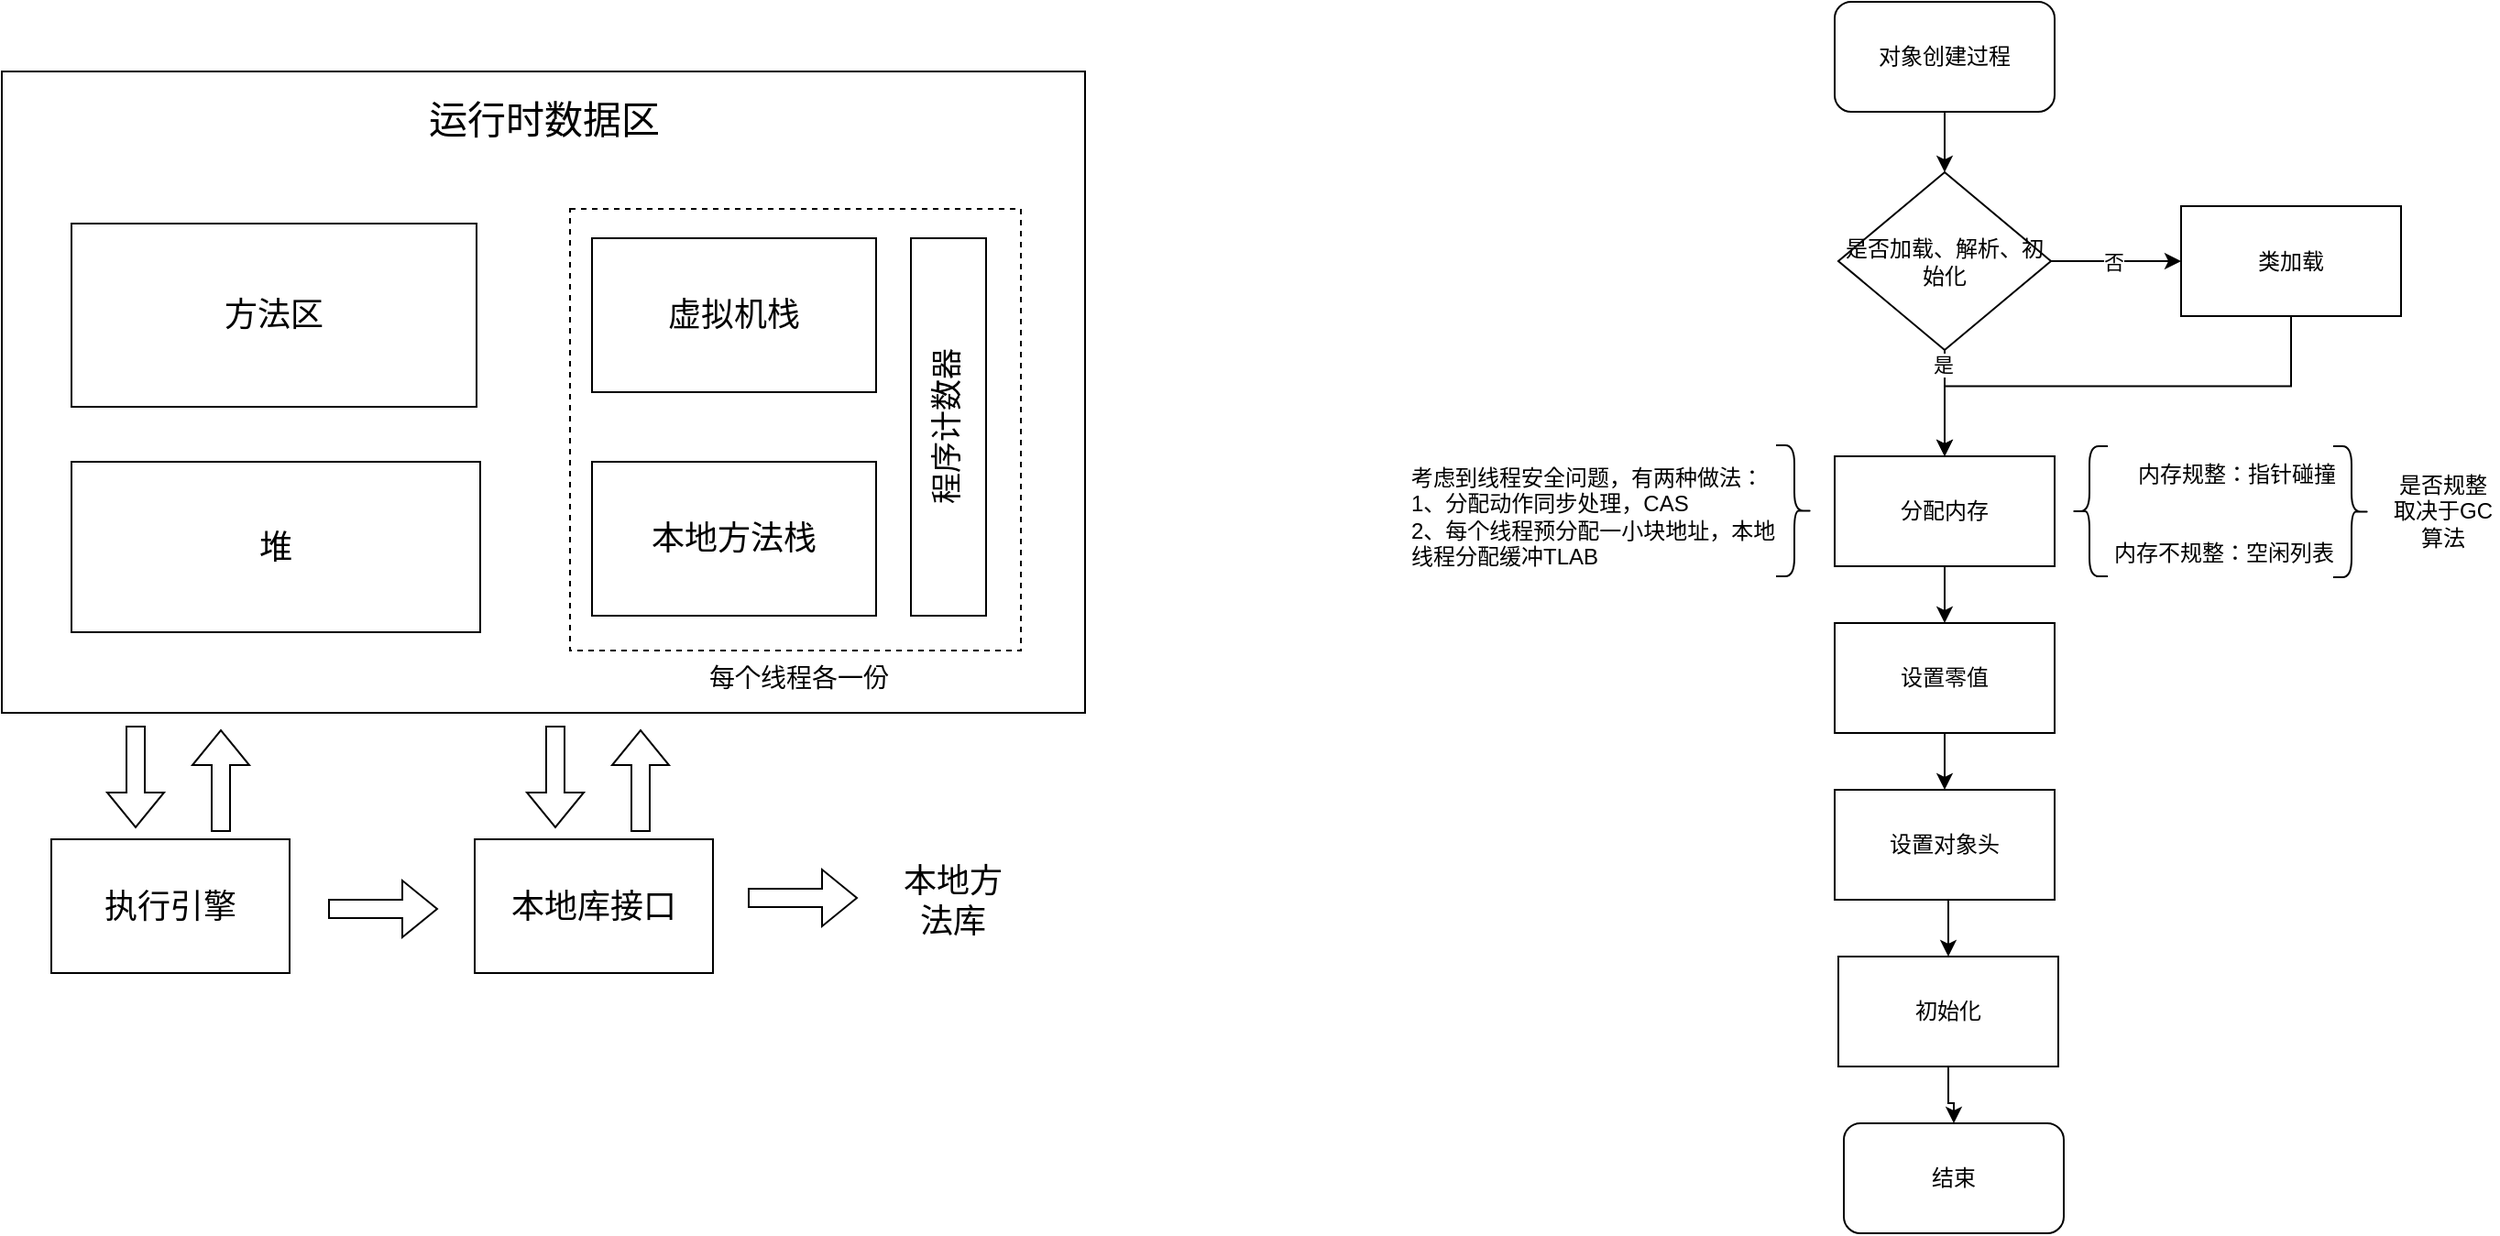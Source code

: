 <mxfile version="24.8.6">
  <diagram name="第 1 页" id="gCJ-1plTchgJcWGSmKfE">
    <mxGraphModel dx="2474" dy="1506" grid="0" gridSize="10" guides="1" tooltips="1" connect="1" arrows="1" fold="1" page="0" pageScale="1" pageWidth="827" pageHeight="1169" math="0" shadow="0">
      <root>
        <mxCell id="0" />
        <mxCell id="1" parent="0" />
        <mxCell id="5R-QOPwpoOVISheIo97F-1" value="" style="rounded=0;whiteSpace=wrap;html=1;" parent="1" vertex="1">
          <mxGeometry x="-226" y="-258" width="591" height="350" as="geometry" />
        </mxCell>
        <mxCell id="5R-QOPwpoOVISheIo97F-2" value="方法区" style="rounded=0;whiteSpace=wrap;html=1;fontSize=18;" parent="1" vertex="1">
          <mxGeometry x="-188" y="-175" width="221" height="100" as="geometry" />
        </mxCell>
        <mxCell id="5R-QOPwpoOVISheIo97F-3" value="&lt;font style=&quot;font-size: 21px;&quot;&gt;运行时数据区&lt;/font&gt;" style="text;html=1;align=center;verticalAlign=middle;whiteSpace=wrap;rounded=0;" parent="1" vertex="1">
          <mxGeometry x="-61.5" y="-247" width="262" height="30" as="geometry" />
        </mxCell>
        <mxCell id="5R-QOPwpoOVISheIo97F-4" value="堆" style="rounded=0;whiteSpace=wrap;html=1;fontSize=18;" parent="1" vertex="1">
          <mxGeometry x="-188" y="-45" width="223" height="93" as="geometry" />
        </mxCell>
        <mxCell id="5R-QOPwpoOVISheIo97F-5" value="虚拟机栈" style="rounded=0;whiteSpace=wrap;html=1;fontSize=18;" parent="1" vertex="1">
          <mxGeometry x="96" y="-167" width="155" height="84" as="geometry" />
        </mxCell>
        <mxCell id="5R-QOPwpoOVISheIo97F-6" value="本地方法栈" style="rounded=0;whiteSpace=wrap;html=1;fontSize=18;" parent="1" vertex="1">
          <mxGeometry x="96" y="-45" width="155" height="84" as="geometry" />
        </mxCell>
        <mxCell id="5R-QOPwpoOVISheIo97F-7" value="程序计数器" style="rounded=0;whiteSpace=wrap;html=1;horizontal=0;verticalAlign=middle;rotation=0;fontSize=17;" parent="1" vertex="1">
          <mxGeometry x="270" y="-167" width="41" height="206" as="geometry" />
        </mxCell>
        <mxCell id="5R-QOPwpoOVISheIo97F-8" value="" style="rounded=0;whiteSpace=wrap;html=1;fillColor=none;dashed=1;" parent="1" vertex="1">
          <mxGeometry x="84" y="-183" width="246" height="241" as="geometry" />
        </mxCell>
        <mxCell id="5R-QOPwpoOVISheIo97F-9" value="每个线程各一份" style="text;html=1;align=center;verticalAlign=middle;whiteSpace=wrap;rounded=0;fontSize=14;textShadow=0;labelBackgroundColor=none;labelBorderColor=none;" parent="1" vertex="1">
          <mxGeometry x="125" y="58" width="168" height="30" as="geometry" />
        </mxCell>
        <mxCell id="5R-QOPwpoOVISheIo97F-10" value="执行引擎" style="rounded=0;whiteSpace=wrap;html=1;fontSize=18;" parent="1" vertex="1">
          <mxGeometry x="-199" y="161" width="130" height="73" as="geometry" />
        </mxCell>
        <mxCell id="5R-QOPwpoOVISheIo97F-11" value="本地库接口" style="rounded=0;whiteSpace=wrap;html=1;fontSize=18;" parent="1" vertex="1">
          <mxGeometry x="32" y="161" width="130" height="73" as="geometry" />
        </mxCell>
        <mxCell id="5R-QOPwpoOVISheIo97F-12" value="" style="shape=flexArrow;endArrow=classic;html=1;rounded=0;" parent="1" edge="1">
          <mxGeometry width="50" height="50" relative="1" as="geometry">
            <mxPoint x="-48" y="199" as="sourcePoint" />
            <mxPoint x="12" y="199" as="targetPoint" />
          </mxGeometry>
        </mxCell>
        <mxCell id="5R-QOPwpoOVISheIo97F-13" value="" style="shape=flexArrow;endArrow=classic;html=1;rounded=0;" parent="1" edge="1">
          <mxGeometry width="50" height="50" relative="1" as="geometry">
            <mxPoint x="-153" y="99" as="sourcePoint" />
            <mxPoint x="-153" y="155" as="targetPoint" />
          </mxGeometry>
        </mxCell>
        <mxCell id="5R-QOPwpoOVISheIo97F-14" value="" style="shape=flexArrow;endArrow=classic;html=1;rounded=0;" parent="1" edge="1">
          <mxGeometry width="50" height="50" relative="1" as="geometry">
            <mxPoint x="-106.5" y="157" as="sourcePoint" />
            <mxPoint x="-106.5" y="101" as="targetPoint" />
          </mxGeometry>
        </mxCell>
        <mxCell id="5R-QOPwpoOVISheIo97F-15" value="" style="shape=flexArrow;endArrow=classic;html=1;rounded=0;" parent="1" edge="1">
          <mxGeometry width="50" height="50" relative="1" as="geometry">
            <mxPoint x="76" y="99" as="sourcePoint" />
            <mxPoint x="76" y="155" as="targetPoint" />
          </mxGeometry>
        </mxCell>
        <mxCell id="5R-QOPwpoOVISheIo97F-16" value="" style="shape=flexArrow;endArrow=classic;html=1;rounded=0;" parent="1" edge="1">
          <mxGeometry width="50" height="50" relative="1" as="geometry">
            <mxPoint x="122.5" y="157" as="sourcePoint" />
            <mxPoint x="122.5" y="101" as="targetPoint" />
          </mxGeometry>
        </mxCell>
        <mxCell id="5R-QOPwpoOVISheIo97F-17" value="" style="shape=flexArrow;endArrow=classic;html=1;rounded=0;" parent="1" edge="1">
          <mxGeometry width="50" height="50" relative="1" as="geometry">
            <mxPoint x="181" y="193" as="sourcePoint" />
            <mxPoint x="241" y="193" as="targetPoint" />
          </mxGeometry>
        </mxCell>
        <mxCell id="5R-QOPwpoOVISheIo97F-18" value="本地方法库" style="text;html=1;align=center;verticalAlign=middle;whiteSpace=wrap;rounded=0;fontSize=18;" parent="1" vertex="1">
          <mxGeometry x="263" y="180" width="60" height="30" as="geometry" />
        </mxCell>
        <mxCell id="a0R8h625RDWyRhPN2itE-9" style="edgeStyle=orthogonalEdgeStyle;rounded=0;orthogonalLoop=1;jettySize=auto;html=1;" edge="1" parent="1" source="a0R8h625RDWyRhPN2itE-2" target="a0R8h625RDWyRhPN2itE-4">
          <mxGeometry relative="1" as="geometry" />
        </mxCell>
        <mxCell id="a0R8h625RDWyRhPN2itE-2" value="对象创建过程" style="rounded=1;whiteSpace=wrap;html=1;" vertex="1" parent="1">
          <mxGeometry x="774" y="-296" width="120" height="60" as="geometry" />
        </mxCell>
        <mxCell id="a0R8h625RDWyRhPN2itE-13" style="edgeStyle=orthogonalEdgeStyle;rounded=0;orthogonalLoop=1;jettySize=auto;html=1;exitX=0.5;exitY=1;exitDx=0;exitDy=0;entryX=0.5;entryY=0;entryDx=0;entryDy=0;" edge="1" parent="1" source="a0R8h625RDWyRhPN2itE-3" target="a0R8h625RDWyRhPN2itE-5">
          <mxGeometry relative="1" as="geometry" />
        </mxCell>
        <mxCell id="a0R8h625RDWyRhPN2itE-3" value="分配内存" style="rounded=0;whiteSpace=wrap;html=1;" vertex="1" parent="1">
          <mxGeometry x="774" y="-48" width="120" height="60" as="geometry" />
        </mxCell>
        <mxCell id="a0R8h625RDWyRhPN2itE-10" style="edgeStyle=orthogonalEdgeStyle;rounded=0;orthogonalLoop=1;jettySize=auto;html=1;exitX=1;exitY=0.5;exitDx=0;exitDy=0;entryX=0;entryY=0.5;entryDx=0;entryDy=0;" edge="1" parent="1" source="a0R8h625RDWyRhPN2itE-4" target="a0R8h625RDWyRhPN2itE-8">
          <mxGeometry relative="1" as="geometry" />
        </mxCell>
        <mxCell id="a0R8h625RDWyRhPN2itE-18" value="否" style="edgeLabel;html=1;align=center;verticalAlign=middle;resizable=0;points=[];" vertex="1" connectable="0" parent="a0R8h625RDWyRhPN2itE-10">
          <mxGeometry x="-0.042" y="1" relative="1" as="geometry">
            <mxPoint y="1" as="offset" />
          </mxGeometry>
        </mxCell>
        <mxCell id="a0R8h625RDWyRhPN2itE-12" style="edgeStyle=orthogonalEdgeStyle;rounded=0;orthogonalLoop=1;jettySize=auto;html=1;entryX=0.5;entryY=0;entryDx=0;entryDy=0;" edge="1" parent="1" source="a0R8h625RDWyRhPN2itE-4" target="a0R8h625RDWyRhPN2itE-3">
          <mxGeometry relative="1" as="geometry" />
        </mxCell>
        <mxCell id="a0R8h625RDWyRhPN2itE-19" value="是" style="edgeLabel;html=1;align=center;verticalAlign=middle;resizable=0;points=[];" vertex="1" connectable="0" parent="a0R8h625RDWyRhPN2itE-12">
          <mxGeometry x="-0.724" y="-1" relative="1" as="geometry">
            <mxPoint as="offset" />
          </mxGeometry>
        </mxCell>
        <mxCell id="a0R8h625RDWyRhPN2itE-4" value="是否加载、解析、初始化" style="rhombus;whiteSpace=wrap;html=1;" vertex="1" parent="1">
          <mxGeometry x="776" y="-203" width="116" height="97" as="geometry" />
        </mxCell>
        <mxCell id="a0R8h625RDWyRhPN2itE-14" style="edgeStyle=orthogonalEdgeStyle;rounded=0;orthogonalLoop=1;jettySize=auto;html=1;exitX=0.5;exitY=1;exitDx=0;exitDy=0;entryX=0.5;entryY=0;entryDx=0;entryDy=0;" edge="1" parent="1" source="a0R8h625RDWyRhPN2itE-5" target="a0R8h625RDWyRhPN2itE-6">
          <mxGeometry relative="1" as="geometry" />
        </mxCell>
        <mxCell id="a0R8h625RDWyRhPN2itE-5" value="设置零值" style="rounded=0;whiteSpace=wrap;html=1;" vertex="1" parent="1">
          <mxGeometry x="774" y="43" width="120" height="60" as="geometry" />
        </mxCell>
        <mxCell id="a0R8h625RDWyRhPN2itE-15" style="edgeStyle=orthogonalEdgeStyle;rounded=0;orthogonalLoop=1;jettySize=auto;html=1;exitX=0.5;exitY=1;exitDx=0;exitDy=0;entryX=0.5;entryY=0;entryDx=0;entryDy=0;" edge="1" parent="1" source="a0R8h625RDWyRhPN2itE-6" target="a0R8h625RDWyRhPN2itE-7">
          <mxGeometry relative="1" as="geometry" />
        </mxCell>
        <mxCell id="a0R8h625RDWyRhPN2itE-6" value="设置对象头" style="rounded=0;whiteSpace=wrap;html=1;" vertex="1" parent="1">
          <mxGeometry x="774" y="134" width="120" height="60" as="geometry" />
        </mxCell>
        <mxCell id="a0R8h625RDWyRhPN2itE-17" style="edgeStyle=orthogonalEdgeStyle;rounded=0;orthogonalLoop=1;jettySize=auto;html=1;entryX=0.5;entryY=0;entryDx=0;entryDy=0;" edge="1" parent="1" source="a0R8h625RDWyRhPN2itE-7" target="a0R8h625RDWyRhPN2itE-16">
          <mxGeometry relative="1" as="geometry" />
        </mxCell>
        <mxCell id="a0R8h625RDWyRhPN2itE-7" value="初始化" style="rounded=0;whiteSpace=wrap;html=1;" vertex="1" parent="1">
          <mxGeometry x="776" y="225" width="120" height="60" as="geometry" />
        </mxCell>
        <mxCell id="a0R8h625RDWyRhPN2itE-11" style="edgeStyle=orthogonalEdgeStyle;rounded=0;orthogonalLoop=1;jettySize=auto;html=1;exitX=0.5;exitY=1;exitDx=0;exitDy=0;" edge="1" parent="1" source="a0R8h625RDWyRhPN2itE-8" target="a0R8h625RDWyRhPN2itE-3">
          <mxGeometry relative="1" as="geometry" />
        </mxCell>
        <mxCell id="a0R8h625RDWyRhPN2itE-8" value="类加载" style="rounded=0;whiteSpace=wrap;html=1;" vertex="1" parent="1">
          <mxGeometry x="963" y="-184.5" width="120" height="60" as="geometry" />
        </mxCell>
        <mxCell id="a0R8h625RDWyRhPN2itE-16" value="结束" style="rounded=1;whiteSpace=wrap;html=1;" vertex="1" parent="1">
          <mxGeometry x="779" y="316" width="120" height="60" as="geometry" />
        </mxCell>
        <mxCell id="a0R8h625RDWyRhPN2itE-20" value="" style="shape=curlyBracket;whiteSpace=wrap;html=1;rounded=1;labelPosition=left;verticalLabelPosition=middle;align=right;verticalAlign=middle;" vertex="1" parent="1">
          <mxGeometry x="903" y="-53.5" width="20" height="71" as="geometry" />
        </mxCell>
        <mxCell id="a0R8h625RDWyRhPN2itE-21" value="内存规整：指针碰撞" style="text;html=1;align=center;verticalAlign=middle;whiteSpace=wrap;rounded=0;" vertex="1" parent="1">
          <mxGeometry x="923" y="-53.5" width="141" height="30" as="geometry" />
        </mxCell>
        <mxCell id="a0R8h625RDWyRhPN2itE-22" value="内存不规整：空闲列表" style="text;html=1;align=center;verticalAlign=middle;whiteSpace=wrap;rounded=0;" vertex="1" parent="1">
          <mxGeometry x="916" y="-10" width="141" height="30" as="geometry" />
        </mxCell>
        <mxCell id="a0R8h625RDWyRhPN2itE-23" value="" style="shape=curlyBracket;whiteSpace=wrap;html=1;rounded=1;flipH=1;labelPosition=right;verticalLabelPosition=middle;align=left;verticalAlign=middle;" vertex="1" parent="1">
          <mxGeometry x="1046" y="-53.5" width="20" height="71.5" as="geometry" />
        </mxCell>
        <mxCell id="a0R8h625RDWyRhPN2itE-24" value="是否规整取决于GC算法" style="text;html=1;align=center;verticalAlign=middle;whiteSpace=wrap;rounded=0;" vertex="1" parent="1">
          <mxGeometry x="1076" y="-33" width="60" height="30" as="geometry" />
        </mxCell>
        <mxCell id="a0R8h625RDWyRhPN2itE-25" value="" style="shape=curlyBracket;whiteSpace=wrap;html=1;rounded=1;flipH=1;labelPosition=right;verticalLabelPosition=middle;align=left;verticalAlign=middle;" vertex="1" parent="1">
          <mxGeometry x="742" y="-54" width="20" height="71.5" as="geometry" />
        </mxCell>
        <mxCell id="a0R8h625RDWyRhPN2itE-26" value="考虑到线程安全问题，有两种做法：&lt;div&gt;1、分配动作同步处理，CAS&lt;/div&gt;&lt;div&gt;2、每个线程预分配一小块地址，本地线程分配缓冲TLAB&lt;/div&gt;" style="text;html=1;align=left;verticalAlign=middle;whiteSpace=wrap;rounded=0;" vertex="1" parent="1">
          <mxGeometry x="541" y="-53.5" width="204" height="76.5" as="geometry" />
        </mxCell>
      </root>
    </mxGraphModel>
  </diagram>
</mxfile>
